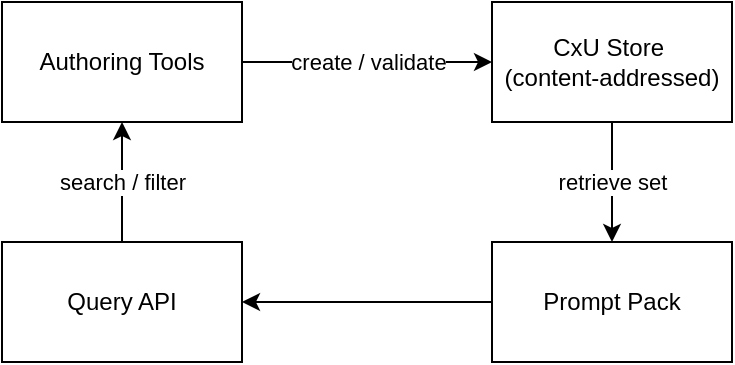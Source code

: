 <mxfile version="28.0.6">
  <diagram name="Page-1" id="JTJ8W4KTvw2Z7UBOpNUC">
    <mxGraphModel dx="932" dy="717" grid="1" gridSize="10" guides="1" tooltips="1" connect="1" arrows="1" fold="1" page="1" pageScale="1" pageWidth="850" pageHeight="1100" math="0" shadow="0">
      <root>
        <mxCell id="0" />
        <mxCell id="1" parent="0" />
        <mxCell id="Fl31v1kWHyNt1szDdYhc-5" value="create / validate" style="edgeStyle=orthogonalEdgeStyle;rounded=0;orthogonalLoop=1;jettySize=auto;html=1;entryX=0;entryY=0.5;entryDx=0;entryDy=0;" edge="1" parent="1" source="Fl31v1kWHyNt1szDdYhc-1" target="Fl31v1kWHyNt1szDdYhc-2">
          <mxGeometry relative="1" as="geometry" />
        </mxCell>
        <mxCell id="Fl31v1kWHyNt1szDdYhc-1" value="Authoring Tools" style="rounded=0;whiteSpace=wrap;html=1;" vertex="1" parent="1">
          <mxGeometry x="120" y="280" width="120" height="60" as="geometry" />
        </mxCell>
        <mxCell id="Fl31v1kWHyNt1szDdYhc-8" value="retrieve set" style="edgeStyle=orthogonalEdgeStyle;rounded=0;orthogonalLoop=1;jettySize=auto;html=1;entryX=0.5;entryY=0;entryDx=0;entryDy=0;" edge="1" parent="1" source="Fl31v1kWHyNt1szDdYhc-2" target="Fl31v1kWHyNt1szDdYhc-3">
          <mxGeometry relative="1" as="geometry" />
        </mxCell>
        <mxCell id="Fl31v1kWHyNt1szDdYhc-2" value="CxU Store&amp;nbsp;&lt;div&gt;(content-addressed)&lt;/div&gt;" style="rounded=0;whiteSpace=wrap;html=1;" vertex="1" parent="1">
          <mxGeometry x="365" y="280" width="120" height="60" as="geometry" />
        </mxCell>
        <mxCell id="Fl31v1kWHyNt1szDdYhc-7" style="edgeStyle=orthogonalEdgeStyle;rounded=0;orthogonalLoop=1;jettySize=auto;html=1;entryX=1;entryY=0.5;entryDx=0;entryDy=0;" edge="1" parent="1" source="Fl31v1kWHyNt1szDdYhc-3" target="Fl31v1kWHyNt1szDdYhc-4">
          <mxGeometry relative="1" as="geometry" />
        </mxCell>
        <mxCell id="Fl31v1kWHyNt1szDdYhc-3" value="Prompt Pack" style="rounded=0;whiteSpace=wrap;html=1;" vertex="1" parent="1">
          <mxGeometry x="365" y="400" width="120" height="60" as="geometry" />
        </mxCell>
        <mxCell id="Fl31v1kWHyNt1szDdYhc-6" value="search / filter" style="edgeStyle=orthogonalEdgeStyle;rounded=0;orthogonalLoop=1;jettySize=auto;html=1;entryX=0.5;entryY=1;entryDx=0;entryDy=0;" edge="1" parent="1" source="Fl31v1kWHyNt1szDdYhc-4" target="Fl31v1kWHyNt1szDdYhc-1">
          <mxGeometry relative="1" as="geometry" />
        </mxCell>
        <mxCell id="Fl31v1kWHyNt1szDdYhc-4" value="Query API" style="rounded=0;whiteSpace=wrap;html=1;" vertex="1" parent="1">
          <mxGeometry x="120" y="400" width="120" height="60" as="geometry" />
        </mxCell>
      </root>
    </mxGraphModel>
  </diagram>
</mxfile>
